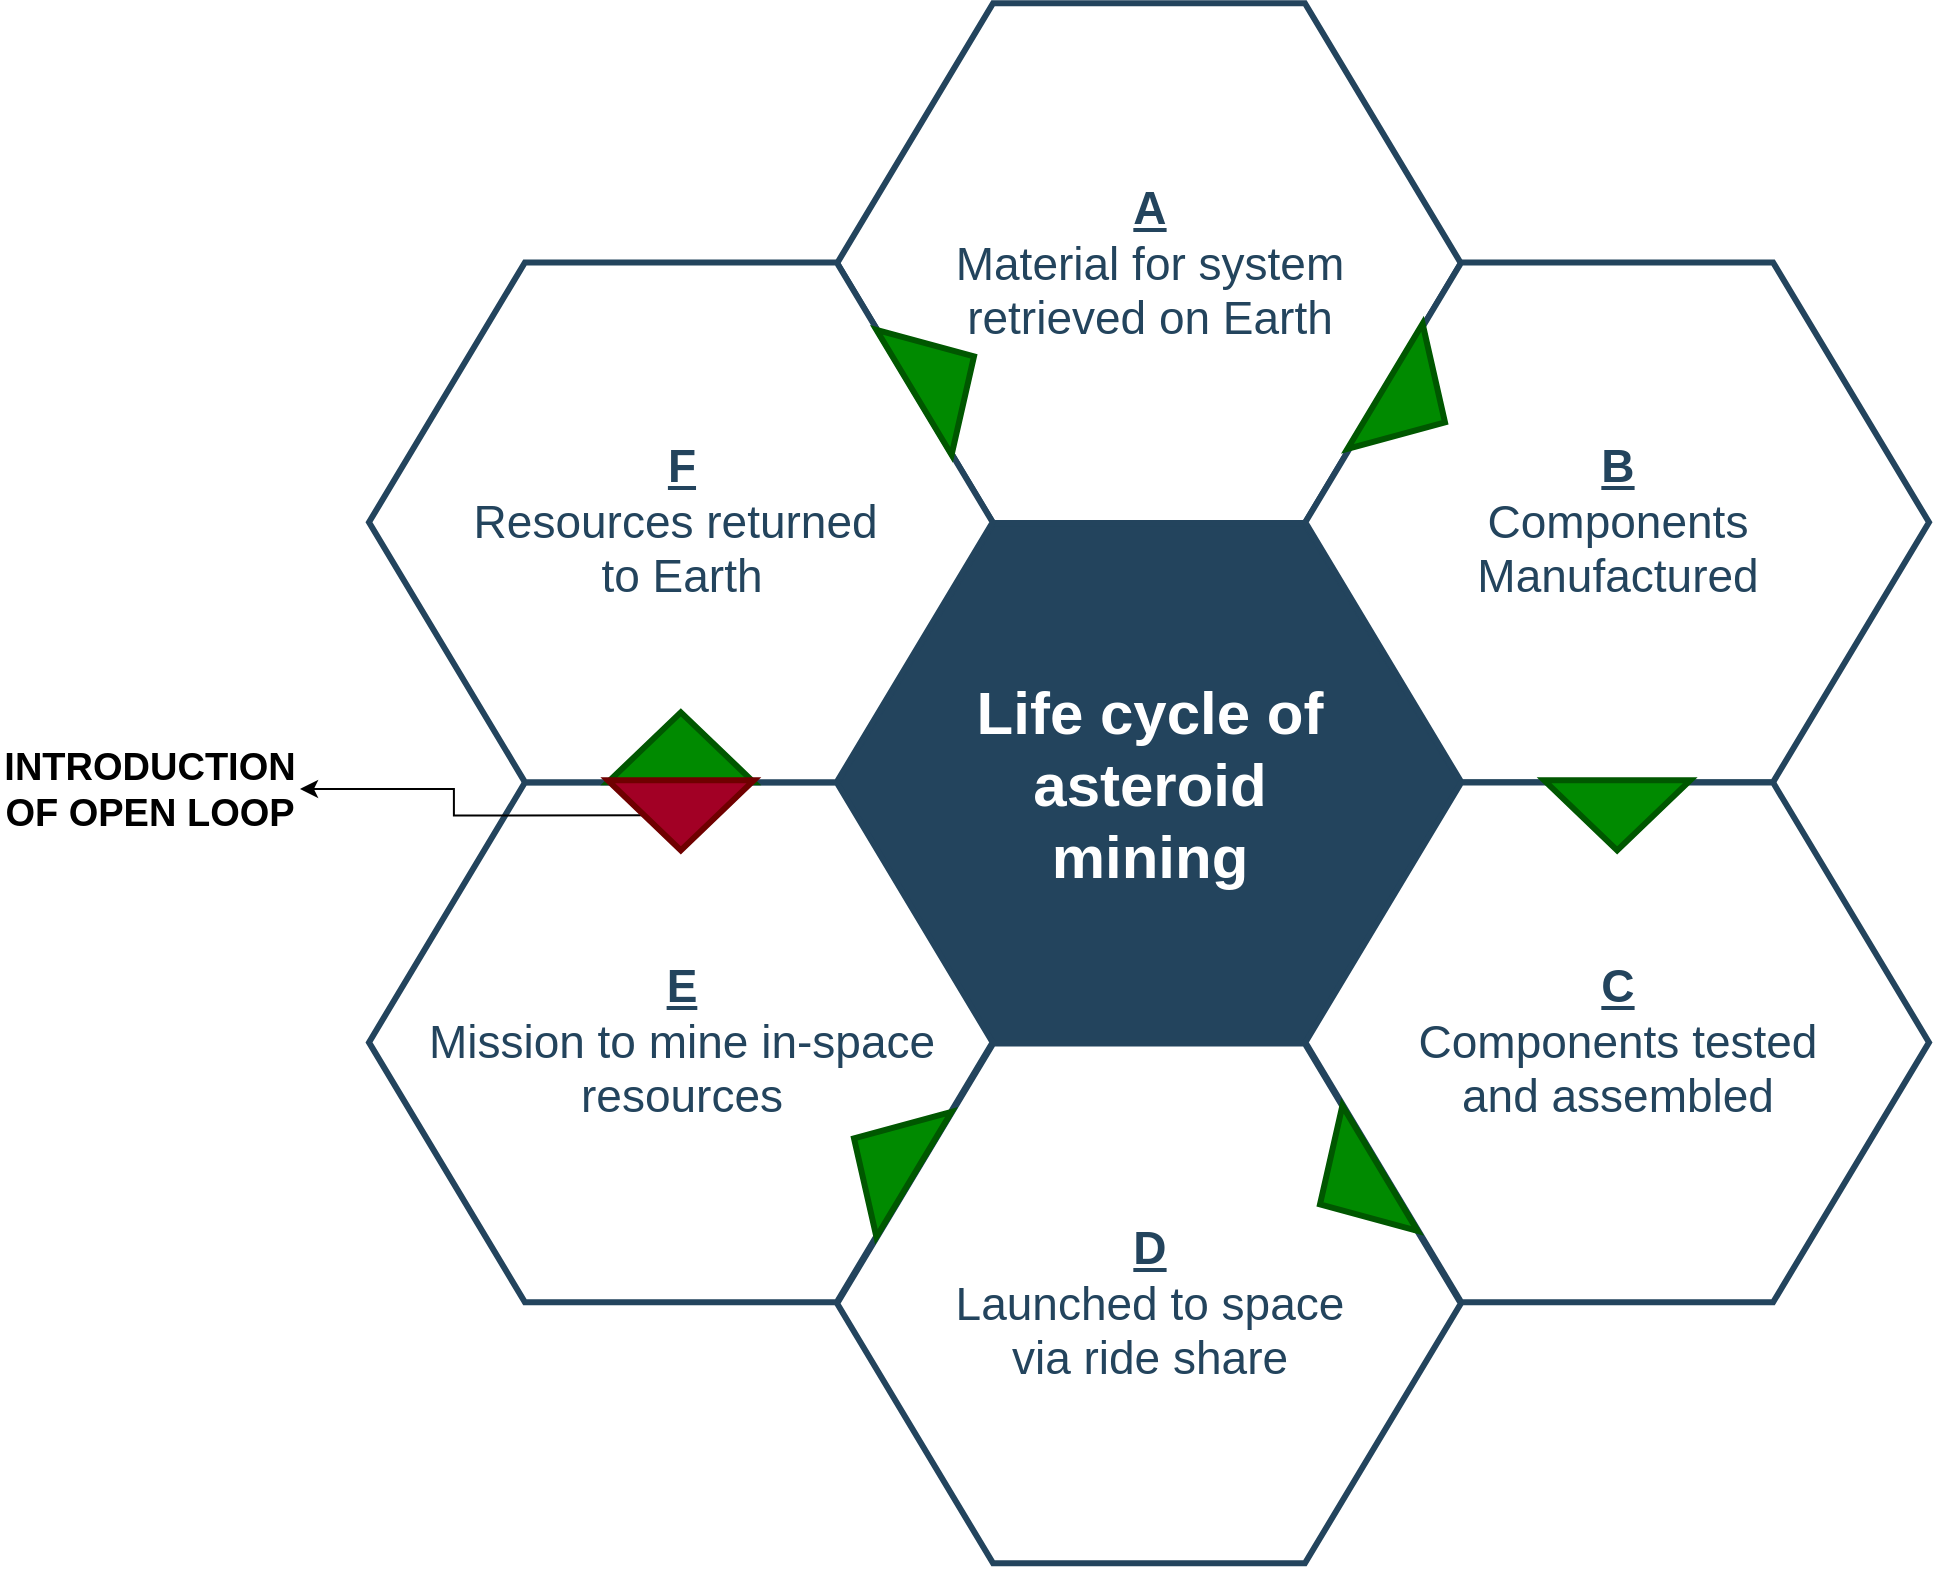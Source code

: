 <mxfile version="24.7.8">
  <diagram id="07fea595-8f29-1299-0266-81d95cde20df" name="Page-1">
    <mxGraphModel dx="1434" dy="-1637" grid="1" gridSize="10" guides="1" tooltips="1" connect="1" arrows="1" fold="1" page="1" pageScale="1" pageWidth="1169" pageHeight="827" background="none" math="0" shadow="0">
      <root>
        <mxCell id="0" />
        <mxCell id="1" parent="0" />
        <mxCell id="644" value="&lt;font color=&quot;#ffffff&quot;&gt;&lt;span style=&quot;font-size: 30px;&quot;&gt;&lt;b&gt;Life cycle of&lt;/b&gt;&lt;/span&gt;&lt;/font&gt;&lt;div&gt;&lt;font color=&quot;#ffffff&quot;&gt;&lt;span style=&quot;font-size: 30px;&quot;&gt;&lt;b&gt;asteroid&lt;/b&gt;&lt;/span&gt;&lt;/font&gt;&lt;/div&gt;&lt;div&gt;&lt;font color=&quot;#ffffff&quot;&gt;&lt;span style=&quot;font-size: 30px;&quot;&gt;&lt;b&gt;mining&lt;/b&gt;&lt;/span&gt;&lt;/font&gt;&lt;/div&gt;" style="shape=hexagon;perimeter=hexagonPerimeter2;whiteSpace=wrap;html=1;shadow=0;labelBackgroundColor=none;strokeColor=#23445D;fillColor=#23445D;gradientColor=none;fontFamily=Helvetica;fontSize=23;fontColor=#23445d;align=center;strokeWidth=3;" parent="1" vertex="1">
          <mxGeometry x="428.579" y="2764.798" width="311.842" height="259.868" as="geometry" />
        </mxCell>
        <mxCell id="645" value="" style="triangle;whiteSpace=wrap;html=1;shadow=0;labelBackgroundColor=none;strokeColor=none;fillColor=#FFFFFF;fontFamily=Helvetica;fontSize=17;fontColor=#23445d;align=center;rotation=90;gradientColor=none;flipV=1;flipH=1;opacity=20;" parent="1" vertex="1">
          <mxGeometry x="309.5" y="2782.667" width="72" height="152" as="geometry" />
        </mxCell>
        <mxCell id="646" value="&lt;font style=&quot;font-size: 23px&quot;&gt;&lt;b&gt;&lt;u&gt;A&lt;/u&gt;&lt;/b&gt;&lt;/font&gt;&lt;div&gt;&lt;font style=&quot;font-size: 23px&quot;&gt;Material for system&lt;/font&gt;&lt;div&gt;&lt;font style=&quot;font-size: 23px&quot;&gt;retrieved on Earth&lt;/font&gt;&lt;/div&gt;&lt;/div&gt;" style="shape=hexagon;perimeter=hexagonPerimeter2;whiteSpace=wrap;html=1;shadow=0;labelBackgroundColor=none;strokeColor=#23445D;fillColor=#ffffff;gradientColor=none;fontFamily=Helvetica;fontSize=23;fontColor=#23445D;align=center;strokeWidth=3;" parent="1" vertex="1">
          <mxGeometry x="428.579" y="2504.667" width="311.842" height="259.868" as="geometry" />
        </mxCell>
        <mxCell id="647" value="&lt;div&gt;&lt;font style=&quot;font-size: 23px&quot;&gt;&lt;b&gt;&lt;u&gt;B&lt;/u&gt;&lt;/b&gt;&lt;/font&gt;&lt;/div&gt;&lt;font style=&quot;font-size: 23px&quot;&gt;Components&lt;/font&gt;&lt;div&gt;&lt;font style=&quot;font-size: 23px&quot;&gt;Manufactured&lt;/font&gt;&lt;/div&gt;" style="shape=hexagon;perimeter=hexagonPerimeter2;whiteSpace=wrap;html=1;shadow=0;labelBackgroundColor=none;strokeColor=#23445D;fillColor=#FFFFFF;gradientColor=none;fontFamily=Helvetica;fontSize=23;fontColor=#23445d;align=center;strokeWidth=3;" parent="1" vertex="1">
          <mxGeometry x="662.658" y="2634.2" width="311.842" height="259.868" as="geometry" />
        </mxCell>
        <mxCell id="648" value="&lt;div&gt;&lt;font style=&quot;font-size: 23px&quot;&gt;&lt;b&gt;&lt;u&gt;C&lt;/u&gt;&lt;/b&gt;&lt;/font&gt;&lt;/div&gt;&lt;font style=&quot;font-size: 23px&quot;&gt;Components tested&lt;/font&gt;&lt;div&gt;&lt;font style=&quot;font-size: 23px&quot;&gt;and assembled&lt;/font&gt;&lt;/div&gt;" style="shape=hexagon;perimeter=hexagonPerimeter2;whiteSpace=wrap;html=1;shadow=0;labelBackgroundColor=none;strokeColor=#23445D;fillColor=#FFFFFF;gradientColor=none;fontFamily=Helvetica;fontSize=23;fontColor=#23445d;align=center;strokeWidth=3;" parent="1" vertex="1">
          <mxGeometry x="662.658" y="2894.265" width="311.842" height="259.868" as="geometry" />
        </mxCell>
        <mxCell id="649" value="&lt;div&gt;&lt;font style=&quot;font-size: 23px&quot;&gt;&lt;b&gt;&lt;u&gt;D&lt;/u&gt;&lt;/b&gt;&lt;/font&gt;&lt;/div&gt;&lt;font style=&quot;font-size: 23px&quot;&gt;Launched to space&lt;/font&gt;&lt;div&gt;&lt;font style=&quot;font-size: 23px&quot;&gt;via ride share&lt;/font&gt;&lt;/div&gt;" style="shape=hexagon;perimeter=hexagonPerimeter2;whiteSpace=wrap;html=1;shadow=0;labelBackgroundColor=none;strokeColor=#23445D;fillColor=#FFFFFF;gradientColor=none;fontFamily=Helvetica;fontSize=23;fontColor=#23445d;align=center;strokeWidth=3;" parent="1" vertex="1">
          <mxGeometry x="428.579" y="3024.798" width="311.842" height="259.868" as="geometry" />
        </mxCell>
        <mxCell id="650" value="&lt;div&gt;&lt;font style=&quot;font-size: 23px&quot;&gt;&lt;b&gt;&lt;u&gt;E&lt;/u&gt;&lt;/b&gt;&lt;/font&gt;&lt;/div&gt;&lt;font style=&quot;font-size: 23px&quot;&gt;Mission to mine in-space&lt;/font&gt;&lt;div&gt;&lt;font style=&quot;font-size: 23px&quot;&gt;resources&lt;/font&gt;&lt;/div&gt;" style="shape=hexagon;perimeter=hexagonPerimeter2;whiteSpace=wrap;html=1;shadow=0;labelBackgroundColor=none;strokeColor=#23445D;fillColor=#FFFFFF;gradientColor=none;fontFamily=Helvetica;fontSize=23;fontColor=#23445d;align=center;strokeWidth=3;" parent="1" vertex="1">
          <mxGeometry x="194.5" y="2894.265" width="311.842" height="259.868" as="geometry" />
        </mxCell>
        <mxCell id="651" value="&lt;div&gt;&lt;font style=&quot;font-size: 23px;&quot;&gt;&lt;b&gt;&lt;u&gt;F&lt;/u&gt;&lt;/b&gt;&lt;/font&gt;&lt;/div&gt;&lt;font style=&quot;font-size: 23px;&quot;&gt;Resources returned&amp;nbsp;&lt;/font&gt;&lt;div&gt;&lt;font style=&quot;font-size: 23px;&quot;&gt;to Earth&lt;/font&gt;&lt;/div&gt;" style="shape=hexagon;perimeter=hexagonPerimeter2;whiteSpace=wrap;html=1;shadow=0;labelBackgroundColor=none;strokeColor=#23445D;fillColor=#ffffff;gradientColor=none;fontFamily=Helvetica;fontSize=23;fontColor=#23445D;align=center;strokeWidth=3;" parent="1" vertex="1">
          <mxGeometry x="194.5" y="2634.2" width="311.842" height="259.868" as="geometry" />
        </mxCell>
        <mxCell id="652" value="" style="triangle;whiteSpace=wrap;html=1;shadow=0;labelBackgroundColor=none;strokeColor=#005700;fillColor=#008a00;fontFamily=Helvetica;fontSize=17;fontColor=#ffffff;align=center;rotation=31;strokeWidth=3;" parent="1" vertex="1">
          <mxGeometry x="700" y="2668.667" width="35" height="73" as="geometry" />
        </mxCell>
        <mxCell id="653" value="" style="triangle;whiteSpace=wrap;html=1;shadow=0;labelBackgroundColor=none;strokeColor=#005700;fillColor=#008a00;fontFamily=Helvetica;fontSize=17;fontColor=#ffffff;align=center;rotation=31;flipH=1;strokeWidth=3;" parent="1" vertex="1">
          <mxGeometry x="434.5" y="3044.667" width="35" height="73" as="geometry" />
        </mxCell>
        <mxCell id="654" value="" style="triangle;whiteSpace=wrap;html=1;shadow=0;labelBackgroundColor=none;strokeColor=#005700;fillColor=#008a00;fontFamily=Helvetica;fontSize=17;fontColor=#ffffff;align=center;rotation=329;strokeWidth=3;" parent="1" vertex="1">
          <mxGeometry x="464.5" y="2653.667" width="35" height="73" as="geometry" />
        </mxCell>
        <mxCell id="655" value="" style="triangle;whiteSpace=wrap;html=1;shadow=0;labelBackgroundColor=none;strokeColor=#005700;fillColor=#008a00;fontFamily=Helvetica;fontSize=17;fontColor=#ffffff;align=center;rotation=329;flipH=1;strokeWidth=3;" parent="1" vertex="1">
          <mxGeometry x="667.5" y="3059.667" width="35" height="73" as="geometry" />
        </mxCell>
        <mxCell id="656" value="" style="triangle;whiteSpace=wrap;html=1;shadow=0;labelBackgroundColor=none;strokeColor=#005700;fillColor=#008a00;fontFamily=Helvetica;fontSize=17;fontColor=#ffffff;align=center;rotation=90;strokeWidth=3;" parent="1" vertex="1">
          <mxGeometry x="801.079" y="2874.167" width="35" height="73" as="geometry" />
        </mxCell>
        <mxCell id="657" value="" style="triangle;whiteSpace=wrap;html=1;shadow=0;labelBackgroundColor=none;strokeColor=#005700;fillColor=#008a00;fontFamily=Helvetica;fontSize=17;fontColor=#ffffff;align=center;rotation=90;flipH=1;strokeWidth=3;" parent="1" vertex="1">
          <mxGeometry x="332.921" y="2840.167" width="35" height="73" as="geometry" />
        </mxCell>
        <mxCell id="5pjwIZuH1dkKS5iihnIR-658" style="edgeStyle=orthogonalEdgeStyle;rounded=0;orthogonalLoop=1;jettySize=auto;html=1;exitX=0.5;exitY=0;exitDx=0;exitDy=0;" edge="1" parent="1" source="5pjwIZuH1dkKS5iihnIR-657" target="5pjwIZuH1dkKS5iihnIR-659">
          <mxGeometry relative="1" as="geometry">
            <mxPoint x="130" y="2920" as="targetPoint" />
          </mxGeometry>
        </mxCell>
        <mxCell id="5pjwIZuH1dkKS5iihnIR-657" value="" style="triangle;whiteSpace=wrap;html=1;shadow=0;labelBackgroundColor=none;strokeColor=#6F0000;fillColor=#a20025;fontFamily=Helvetica;fontSize=17;fontColor=#ffffff;align=center;rotation=-90;flipH=1;strokeWidth=3;" vertex="1" parent="1">
          <mxGeometry x="332.921" y="2874.167" width="35" height="73" as="geometry" />
        </mxCell>
        <mxCell id="5pjwIZuH1dkKS5iihnIR-659" value="INTRODUCTION OF OPEN LOOP" style="text;html=1;align=center;verticalAlign=middle;whiteSpace=wrap;rounded=0;fontSize=19;fontStyle=1" vertex="1" parent="1">
          <mxGeometry x="10" y="2860" width="150" height="75" as="geometry" />
        </mxCell>
      </root>
    </mxGraphModel>
  </diagram>
</mxfile>
